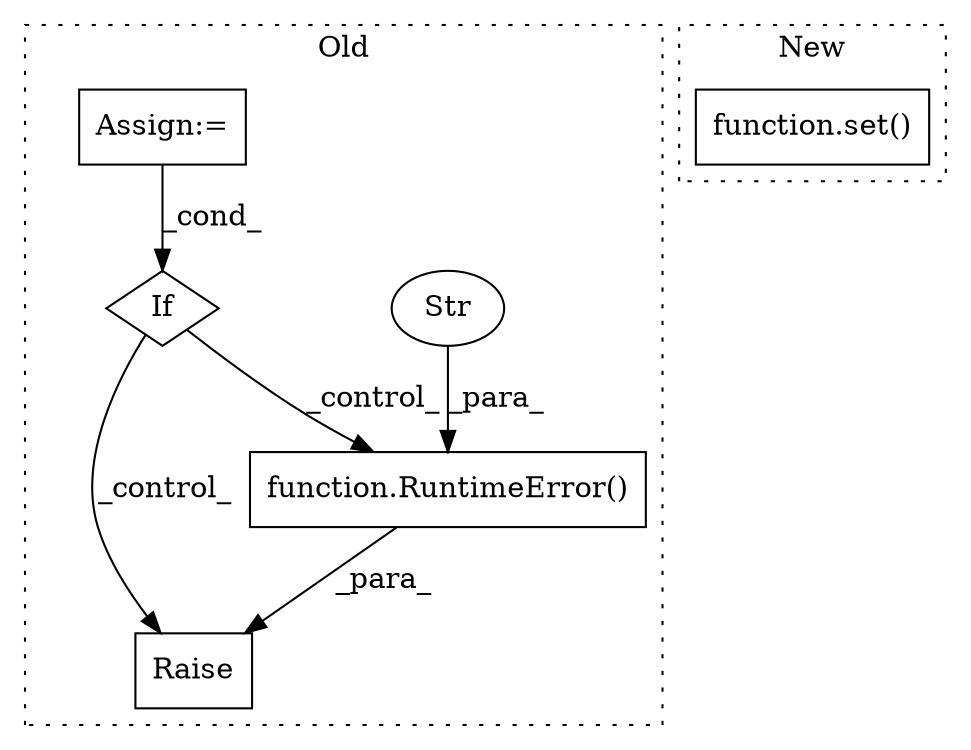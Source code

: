 digraph G {
subgraph cluster0 {
1 [label="function.RuntimeError()" a="75" s="20180,20274" l="13,1" shape="box"];
3 [label="Raise" a="91" s="20174" l="6" shape="box"];
4 [label="If" a="96" s="20123" l="3" shape="diamond"];
5 [label="Str" a="66" s="20193" l="81" shape="ellipse"];
6 [label="Assign:=" a="68" s="19686" l="3" shape="box"];
label = "Old";
style="dotted";
}
subgraph cluster1 {
2 [label="function.set()" a="75" s="20280,20301" l="4,1" shape="box"];
label = "New";
style="dotted";
}
1 -> 3 [label="_para_"];
4 -> 3 [label="_control_"];
4 -> 1 [label="_control_"];
5 -> 1 [label="_para_"];
6 -> 4 [label="_cond_"];
}